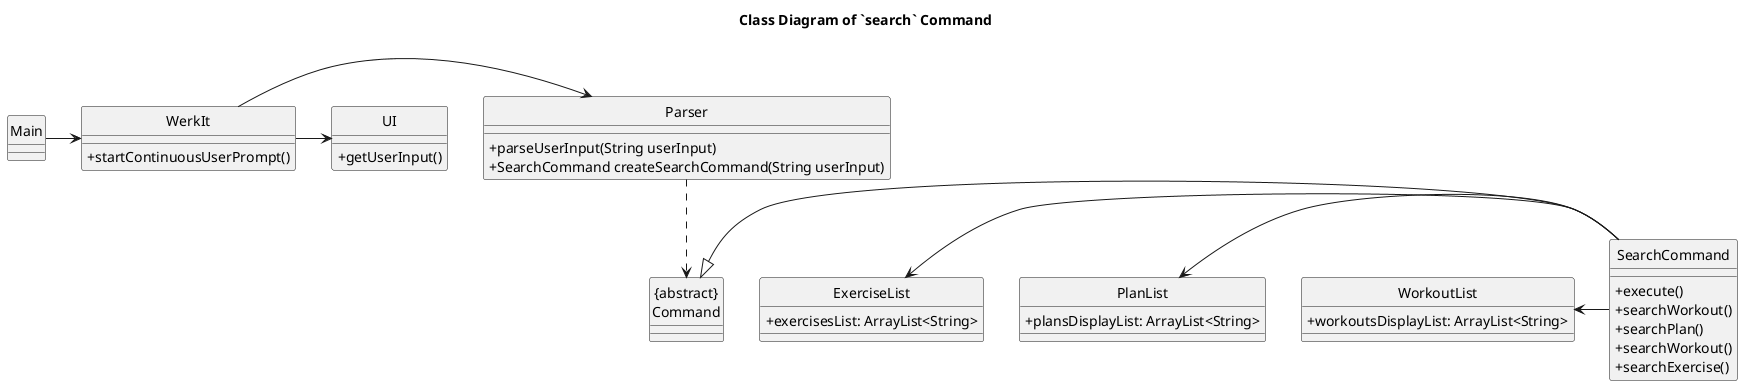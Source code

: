 @startuml
'https://plantuml.com/class-diagram
hide circle

skinparam classAttributeIconSize 0

title Class Diagram of `search` Command

Main -> WerkIt
WerkIt -> Parser
WerkIt -> UI
"{abstract}\nCommand" <|- SearchCommand
ExerciseList <- SearchCommand
PlanList <- SearchCommand
WorkoutList <- SearchCommand
Parser ..> "{abstract}\nCommand"

class WerkIt {
+ startContinuousUserPrompt()
}

class Main {

}

class SearchCommand {
+ execute()
+ searchWorkout()
+ searchPlan()
+ searchWorkout()
+ searchExercise()
}

class UI {
+ getUserInput()
}

class Parser {
+ parseUserInput(String userInput)
+ SearchCommand createSearchCommand(String userInput)
}

class ExerciseList {
+ exercisesList: ArrayList<String>
}

class WorkoutList {
+ workoutsDisplayList: ArrayList<String>
}

class PlanList {
+ plansDisplayList: ArrayList<String>
}

@enduml